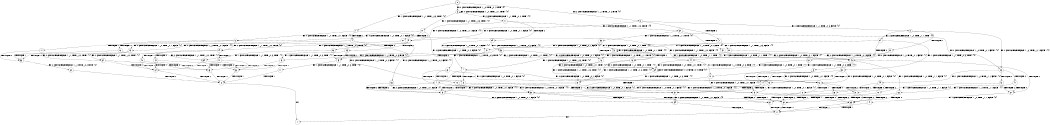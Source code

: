digraph BCG {
size = "7, 10.5";
center = TRUE;
node [shape = circle];
0 [peripheries = 2];
0 -> 1 [label = "EX !1 !ATOMIC_EXCH_BRANCH (1, +1, TRUE, +0, 3, TRUE) !{0}"];
0 -> 2 [label = "EX !2 !ATOMIC_EXCH_BRANCH (1, +1, TRUE, +0, 2, TRUE) !{0}"];
0 -> 3 [label = "EX !0 !ATOMIC_EXCH_BRANCH (1, +0, TRUE, +0, 1, TRUE) !{0}"];
1 -> 4 [label = "TERMINATE !1"];
1 -> 5 [label = "EX !2 !ATOMIC_EXCH_BRANCH (1, +1, TRUE, +0, 2, FALSE) !{0}"];
1 -> 6 [label = "EX !0 !ATOMIC_EXCH_BRANCH (1, +0, TRUE, +0, 1, FALSE) !{0}"];
2 -> 7 [label = "TERMINATE !2"];
2 -> 8 [label = "EX !1 !ATOMIC_EXCH_BRANCH (1, +1, TRUE, +0, 3, FALSE) !{0}"];
2 -> 9 [label = "EX !0 !ATOMIC_EXCH_BRANCH (1, +0, TRUE, +0, 1, FALSE) !{0}"];
3 -> 10 [label = "EX !1 !ATOMIC_EXCH_BRANCH (1, +1, TRUE, +0, 3, TRUE) !{0}"];
3 -> 11 [label = "EX !2 !ATOMIC_EXCH_BRANCH (1, +1, TRUE, +0, 2, TRUE) !{0}"];
3 -> 3 [label = "EX !0 !ATOMIC_EXCH_BRANCH (1, +0, TRUE, +0, 1, TRUE) !{0}"];
4 -> 12 [label = "EX !2 !ATOMIC_EXCH_BRANCH (1, +1, TRUE, +0, 2, FALSE) !{1}"];
4 -> 13 [label = "EX !0 !ATOMIC_EXCH_BRANCH (1, +0, TRUE, +0, 1, FALSE) !{1}"];
5 -> 14 [label = "TERMINATE !1"];
5 -> 15 [label = "TERMINATE !2"];
5 -> 16 [label = "EX !0 !ATOMIC_EXCH_BRANCH (1, +0, TRUE, +0, 1, FALSE) !{0}"];
6 -> 17 [label = "TERMINATE !1"];
6 -> 18 [label = "TERMINATE !0"];
6 -> 19 [label = "EX !2 !ATOMIC_EXCH_BRANCH (1, +1, TRUE, +0, 2, TRUE) !{0}"];
7 -> 20 [label = "EX !1 !ATOMIC_EXCH_BRANCH (1, +1, TRUE, +0, 3, FALSE) !{1}"];
7 -> 21 [label = "EX !0 !ATOMIC_EXCH_BRANCH (1, +0, TRUE, +0, 1, FALSE) !{1}"];
8 -> 22 [label = "TERMINATE !2"];
8 -> 23 [label = "EX !0 !ATOMIC_EXCH_BRANCH (1, +0, TRUE, +0, 1, FALSE) !{0}"];
8 -> 24 [label = "EX !1 !ATOMIC_EXCH_BRANCH (1, +0, TRUE, +1, 1, TRUE) !{0}"];
9 -> 25 [label = "TERMINATE !2"];
9 -> 26 [label = "TERMINATE !0"];
9 -> 19 [label = "EX !1 !ATOMIC_EXCH_BRANCH (1, +1, TRUE, +0, 3, TRUE) !{0}"];
10 -> 27 [label = "TERMINATE !1"];
10 -> 28 [label = "EX !2 !ATOMIC_EXCH_BRANCH (1, +1, TRUE, +0, 2, FALSE) !{0}"];
10 -> 6 [label = "EX !0 !ATOMIC_EXCH_BRANCH (1, +0, TRUE, +0, 1, FALSE) !{0}"];
11 -> 29 [label = "TERMINATE !2"];
11 -> 30 [label = "EX !1 !ATOMIC_EXCH_BRANCH (1, +1, TRUE, +0, 3, FALSE) !{0}"];
11 -> 9 [label = "EX !0 !ATOMIC_EXCH_BRANCH (1, +0, TRUE, +0, 1, FALSE) !{0}"];
12 -> 31 [label = "TERMINATE !2"];
12 -> 32 [label = "EX !0 !ATOMIC_EXCH_BRANCH (1, +0, TRUE, +0, 1, FALSE) !{1}"];
13 -> 33 [label = "TERMINATE !0"];
13 -> 34 [label = "EX !2 !ATOMIC_EXCH_BRANCH (1, +1, TRUE, +0, 2, TRUE) !{1}"];
14 -> 31 [label = "TERMINATE !2"];
14 -> 32 [label = "EX !0 !ATOMIC_EXCH_BRANCH (1, +0, TRUE, +0, 1, FALSE) !{1}"];
15 -> 31 [label = "TERMINATE !1"];
15 -> 35 [label = "EX !0 !ATOMIC_EXCH_BRANCH (1, +0, TRUE, +0, 1, FALSE) !{1}"];
16 -> 36 [label = "TERMINATE !1"];
16 -> 37 [label = "TERMINATE !2"];
16 -> 38 [label = "TERMINATE !0"];
17 -> 33 [label = "TERMINATE !0"];
17 -> 34 [label = "EX !2 !ATOMIC_EXCH_BRANCH (1, +1, TRUE, +0, 2, TRUE) !{1}"];
18 -> 33 [label = "TERMINATE !1"];
18 -> 39 [label = "EX !2 !ATOMIC_EXCH_BRANCH (1, +1, TRUE, +0, 2, TRUE) !{1}"];
19 -> 40 [label = "TERMINATE !1"];
19 -> 41 [label = "TERMINATE !2"];
19 -> 42 [label = "TERMINATE !0"];
20 -> 43 [label = "EX !0 !ATOMIC_EXCH_BRANCH (1, +0, TRUE, +0, 1, FALSE) !{1}"];
20 -> 44 [label = "EX !1 !ATOMIC_EXCH_BRANCH (1, +0, TRUE, +1, 1, TRUE) !{1}"];
21 -> 45 [label = "TERMINATE !0"];
21 -> 46 [label = "EX !1 !ATOMIC_EXCH_BRANCH (1, +1, TRUE, +0, 3, TRUE) !{1}"];
22 -> 44 [label = "EX !1 !ATOMIC_EXCH_BRANCH (1, +0, TRUE, +1, 1, TRUE) !{1}"];
22 -> 43 [label = "EX !0 !ATOMIC_EXCH_BRANCH (1, +0, TRUE, +0, 1, FALSE) !{1}"];
23 -> 47 [label = "TERMINATE !2"];
23 -> 48 [label = "TERMINATE !0"];
23 -> 49 [label = "EX !1 !ATOMIC_EXCH_BRANCH (1, +0, TRUE, +1, 1, FALSE) !{0}"];
24 -> 50 [label = "TERMINATE !2"];
24 -> 51 [label = "EX !0 !ATOMIC_EXCH_BRANCH (1, +0, TRUE, +0, 1, TRUE) !{0}"];
24 -> 52 [label = "EX !1 !ATOMIC_EXCH_BRANCH (1, +1, TRUE, +0, 3, TRUE) !{0}"];
25 -> 45 [label = "TERMINATE !0"];
25 -> 46 [label = "EX !1 !ATOMIC_EXCH_BRANCH (1, +1, TRUE, +0, 3, TRUE) !{1}"];
26 -> 45 [label = "TERMINATE !2"];
26 -> 39 [label = "EX !1 !ATOMIC_EXCH_BRANCH (1, +1, TRUE, +0, 3, TRUE) !{1}"];
27 -> 13 [label = "EX !0 !ATOMIC_EXCH_BRANCH (1, +0, TRUE, +0, 1, FALSE) !{1}"];
27 -> 53 [label = "EX !2 !ATOMIC_EXCH_BRANCH (1, +1, TRUE, +0, 2, FALSE) !{1}"];
28 -> 54 [label = "TERMINATE !1"];
28 -> 55 [label = "TERMINATE !2"];
28 -> 16 [label = "EX !0 !ATOMIC_EXCH_BRANCH (1, +0, TRUE, +0, 1, FALSE) !{0}"];
29 -> 21 [label = "EX !0 !ATOMIC_EXCH_BRANCH (1, +0, TRUE, +0, 1, FALSE) !{1}"];
29 -> 56 [label = "EX !1 !ATOMIC_EXCH_BRANCH (1, +1, TRUE, +0, 3, FALSE) !{1}"];
30 -> 57 [label = "TERMINATE !2"];
30 -> 58 [label = "EX !1 !ATOMIC_EXCH_BRANCH (1, +0, TRUE, +1, 1, TRUE) !{0}"];
30 -> 23 [label = "EX !0 !ATOMIC_EXCH_BRANCH (1, +0, TRUE, +0, 1, FALSE) !{0}"];
31 -> 59 [label = "EX !0 !ATOMIC_EXCH_BRANCH (1, +0, TRUE, +0, 1, FALSE) !{2}"];
32 -> 60 [label = "TERMINATE !2"];
32 -> 61 [label = "TERMINATE !0"];
33 -> 62 [label = "EX !2 !ATOMIC_EXCH_BRANCH (1, +1, TRUE, +0, 2, TRUE) !{2}"];
34 -> 63 [label = "TERMINATE !2"];
34 -> 64 [label = "TERMINATE !0"];
35 -> 60 [label = "TERMINATE !1"];
35 -> 65 [label = "TERMINATE !0"];
36 -> 60 [label = "TERMINATE !2"];
36 -> 61 [label = "TERMINATE !0"];
37 -> 60 [label = "TERMINATE !1"];
37 -> 65 [label = "TERMINATE !0"];
38 -> 61 [label = "TERMINATE !1"];
38 -> 65 [label = "TERMINATE !2"];
39 -> 64 [label = "TERMINATE !1"];
39 -> 66 [label = "TERMINATE !2"];
40 -> 63 [label = "TERMINATE !2"];
40 -> 64 [label = "TERMINATE !0"];
41 -> 63 [label = "TERMINATE !1"];
41 -> 66 [label = "TERMINATE !0"];
42 -> 64 [label = "TERMINATE !1"];
42 -> 66 [label = "TERMINATE !2"];
43 -> 67 [label = "TERMINATE !0"];
43 -> 68 [label = "EX !1 !ATOMIC_EXCH_BRANCH (1, +0, TRUE, +1, 1, FALSE) !{1}"];
44 -> 69 [label = "EX !0 !ATOMIC_EXCH_BRANCH (1, +0, TRUE, +0, 1, TRUE) !{1}"];
44 -> 70 [label = "EX !1 !ATOMIC_EXCH_BRANCH (1, +1, TRUE, +0, 3, TRUE) !{1}"];
45 -> 71 [label = "EX !1 !ATOMIC_EXCH_BRANCH (1, +1, TRUE, +0, 3, TRUE) !{2}"];
46 -> 63 [label = "TERMINATE !1"];
46 -> 66 [label = "TERMINATE !0"];
47 -> 68 [label = "EX !1 !ATOMIC_EXCH_BRANCH (1, +0, TRUE, +1, 1, FALSE) !{1}"];
47 -> 67 [label = "TERMINATE !0"];
48 -> 72 [label = "EX !1 !ATOMIC_EXCH_BRANCH (1, +0, TRUE, +1, 1, FALSE) !{1}"];
48 -> 67 [label = "TERMINATE !2"];
49 -> 36 [label = "TERMINATE !1"];
49 -> 37 [label = "TERMINATE !2"];
49 -> 38 [label = "TERMINATE !0"];
50 -> 70 [label = "EX !1 !ATOMIC_EXCH_BRANCH (1, +1, TRUE, +0, 3, TRUE) !{1}"];
50 -> 69 [label = "EX !0 !ATOMIC_EXCH_BRANCH (1, +0, TRUE, +0, 1, TRUE) !{1}"];
51 -> 73 [label = "TERMINATE !2"];
51 -> 74 [label = "EX !1 !ATOMIC_EXCH_BRANCH (1, +1, TRUE, +0, 3, TRUE) !{0}"];
51 -> 51 [label = "EX !0 !ATOMIC_EXCH_BRANCH (1, +0, TRUE, +0, 1, TRUE) !{0}"];
52 -> 14 [label = "TERMINATE !1"];
52 -> 15 [label = "TERMINATE !2"];
52 -> 16 [label = "EX !0 !ATOMIC_EXCH_BRANCH (1, +0, TRUE, +0, 1, FALSE) !{0}"];
53 -> 75 [label = "TERMINATE !2"];
53 -> 32 [label = "EX !0 !ATOMIC_EXCH_BRANCH (1, +0, TRUE, +0, 1, FALSE) !{1}"];
54 -> 32 [label = "EX !0 !ATOMIC_EXCH_BRANCH (1, +0, TRUE, +0, 1, FALSE) !{1}"];
54 -> 75 [label = "TERMINATE !2"];
55 -> 35 [label = "EX !0 !ATOMIC_EXCH_BRANCH (1, +0, TRUE, +0, 1, FALSE) !{1}"];
55 -> 75 [label = "TERMINATE !1"];
56 -> 76 [label = "EX !1 !ATOMIC_EXCH_BRANCH (1, +0, TRUE, +1, 1, TRUE) !{1}"];
56 -> 43 [label = "EX !0 !ATOMIC_EXCH_BRANCH (1, +0, TRUE, +0, 1, FALSE) !{1}"];
57 -> 76 [label = "EX !1 !ATOMIC_EXCH_BRANCH (1, +0, TRUE, +1, 1, TRUE) !{1}"];
57 -> 43 [label = "EX !0 !ATOMIC_EXCH_BRANCH (1, +0, TRUE, +0, 1, FALSE) !{1}"];
58 -> 73 [label = "TERMINATE !2"];
58 -> 74 [label = "EX !1 !ATOMIC_EXCH_BRANCH (1, +1, TRUE, +0, 3, TRUE) !{0}"];
58 -> 51 [label = "EX !0 !ATOMIC_EXCH_BRANCH (1, +0, TRUE, +0, 1, TRUE) !{0}"];
59 -> 77 [label = "TERMINATE !0"];
60 -> 77 [label = "TERMINATE !0"];
61 -> 77 [label = "TERMINATE !2"];
62 -> 78 [label = "TERMINATE !2"];
63 -> 78 [label = "TERMINATE !0"];
64 -> 78 [label = "TERMINATE !2"];
65 -> 77 [label = "TERMINATE !1"];
66 -> 78 [label = "TERMINATE !1"];
67 -> 79 [label = "EX !1 !ATOMIC_EXCH_BRANCH (1, +0, TRUE, +1, 1, FALSE) !{2}"];
68 -> 60 [label = "TERMINATE !1"];
68 -> 65 [label = "TERMINATE !0"];
69 -> 80 [label = "EX !1 !ATOMIC_EXCH_BRANCH (1, +1, TRUE, +0, 3, TRUE) !{1}"];
69 -> 69 [label = "EX !0 !ATOMIC_EXCH_BRANCH (1, +0, TRUE, +0, 1, TRUE) !{1}"];
70 -> 31 [label = "TERMINATE !1"];
70 -> 35 [label = "EX !0 !ATOMIC_EXCH_BRANCH (1, +0, TRUE, +0, 1, FALSE) !{1}"];
71 -> 78 [label = "TERMINATE !1"];
72 -> 61 [label = "TERMINATE !1"];
72 -> 65 [label = "TERMINATE !2"];
73 -> 80 [label = "EX !1 !ATOMIC_EXCH_BRANCH (1, +1, TRUE, +0, 3, TRUE) !{1}"];
73 -> 69 [label = "EX !0 !ATOMIC_EXCH_BRANCH (1, +0, TRUE, +0, 1, TRUE) !{1}"];
74 -> 54 [label = "TERMINATE !1"];
74 -> 55 [label = "TERMINATE !2"];
74 -> 16 [label = "EX !0 !ATOMIC_EXCH_BRANCH (1, +0, TRUE, +0, 1, FALSE) !{0}"];
75 -> 59 [label = "EX !0 !ATOMIC_EXCH_BRANCH (1, +0, TRUE, +0, 1, FALSE) !{2}"];
76 -> 80 [label = "EX !1 !ATOMIC_EXCH_BRANCH (1, +1, TRUE, +0, 3, TRUE) !{1}"];
76 -> 69 [label = "EX !0 !ATOMIC_EXCH_BRANCH (1, +0, TRUE, +0, 1, TRUE) !{1}"];
77 -> 81 [label = "exit"];
78 -> 81 [label = "exit"];
79 -> 77 [label = "TERMINATE !1"];
80 -> 75 [label = "TERMINATE !1"];
80 -> 35 [label = "EX !0 !ATOMIC_EXCH_BRANCH (1, +0, TRUE, +0, 1, FALSE) !{1}"];
}
